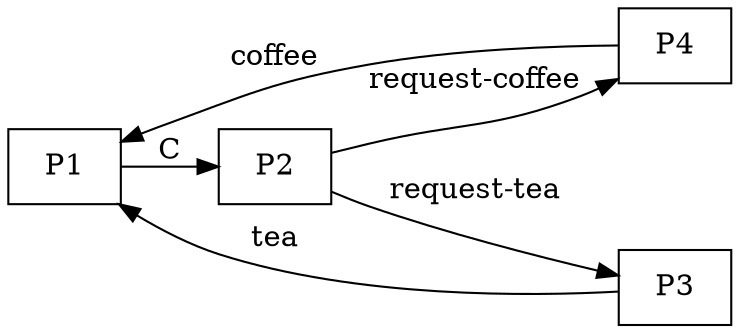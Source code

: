 digraph {
  rankdir=LR;
  graph [splines=true; esep=1]
  node [shape=box]
	P1 -> P2 [label=C]
  P2 -> P3 [label="request-tea"]
	I [style=invis]
  P2 -> I  [style=invis]
  P2 -> P4 [label="request-coffee"]
  P3 -> P1 [label="tea"]
  P4 -> P1 [label="coffee"]
}
